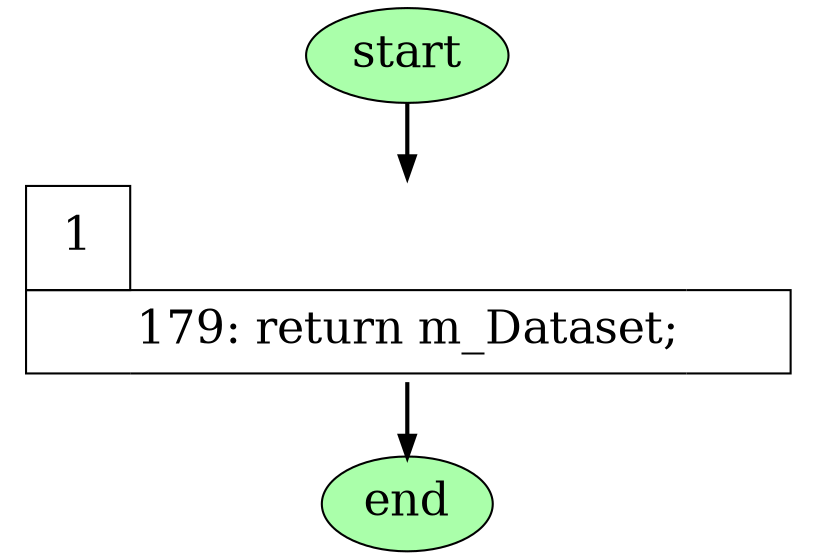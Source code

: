 // F:\OpenUnderstand\cfg_generator\src\..\test_output\AbstractInstance\dataset\dataset
digraph {
	node [shape=none]
	start [fillcolor="#aaffaa" fontsize=22 shape=oval style=filled]
	0 [label=<<FONT POINT-SIZE="22">
<TABLE BORDER="0" CELLBORDER="1" CELLSPACING="0">
<tr>
<td width="50" height="50" fixedsize="true">1</td>
<td width="9" height="9" fixedsize="true" style="invis"></td>
<td width="9" height="9" fixedsize="true" style="invis"></td>
</tr>
<tr>
<td width="50" height="40" fixedsize="true" sides="tlb"></td>
<td width="50" height="40" fixedsize="false" sides="bt" PORT="here">179: return m_Dataset;<br align="left"/>
</td>
<td width="50" height="40" fixedsize="true" sides="brt"></td>
</tr>
</TABLE>
</FONT>>]
	end [fillcolor="#aaffaa" fontsize=22 shape=oval style=filled]
	start -> 0 [penwidth=2]
	0 -> end [penwidth=2]
}
